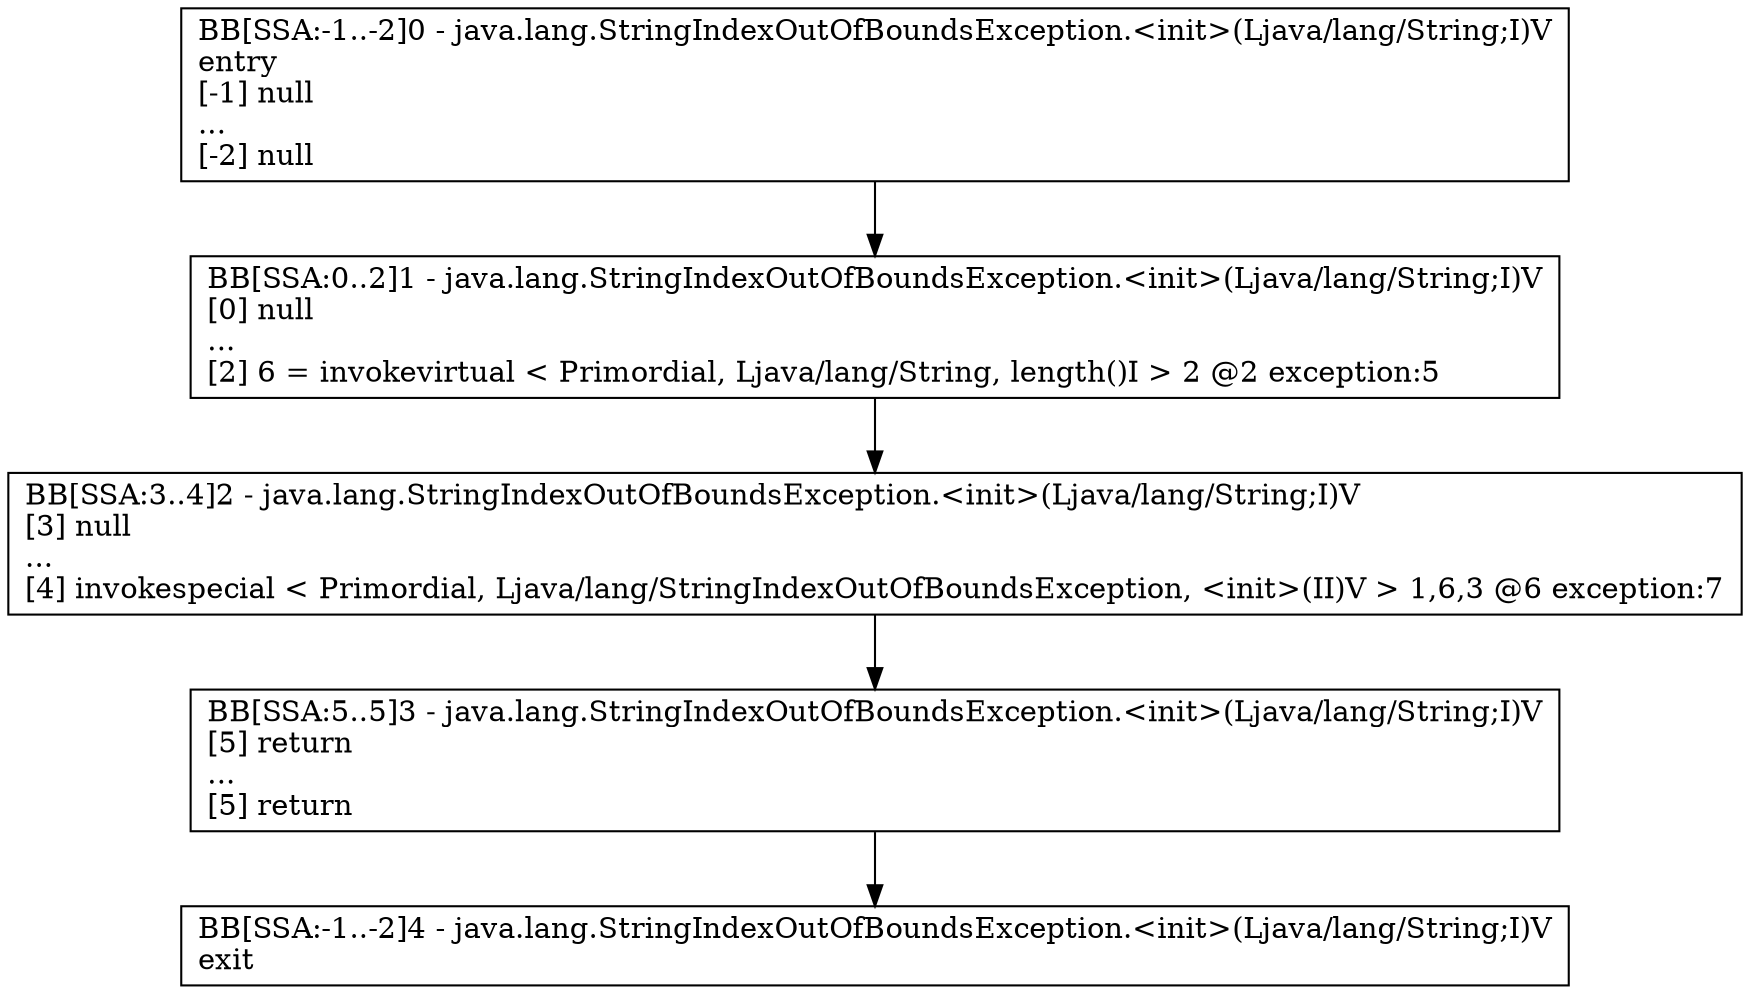 digraph{
1 [label="BB[SSA:-1..-2]0 - java.lang.StringIndexOutOfBoundsException.<init>(Ljava/lang/String;I)V\lentry\l[-1] null\l...\l[-2] null\l", shape=box, color=black]
2 [label="BB[SSA:0..2]1 - java.lang.StringIndexOutOfBoundsException.<init>(Ljava/lang/String;I)V\l[0] null\l...\l[2] 6 = invokevirtual < Primordial, Ljava/lang/String, length()I > 2 @2 exception:5\l", shape=box, color=black]
4 [label="BB[SSA:5..5]3 - java.lang.StringIndexOutOfBoundsException.<init>(Ljava/lang/String;I)V\l[5] return\l...\l[5] return\l", shape=box, color=black]
5 [label="BB[SSA:-1..-2]4 - java.lang.StringIndexOutOfBoundsException.<init>(Ljava/lang/String;I)V\lexit\l", shape=box, color=black]
3 [label="BB[SSA:3..4]2 - java.lang.StringIndexOutOfBoundsException.<init>(Ljava/lang/String;I)V\l[3] null\l...\l[4] invokespecial < Primordial, Ljava/lang/StringIndexOutOfBoundsException, <init>(II)V > 1,6,3 @6 exception:7\l", shape=box, color=black]
1 -> 2
2 -> 3
3 -> 4
4 -> 5
}